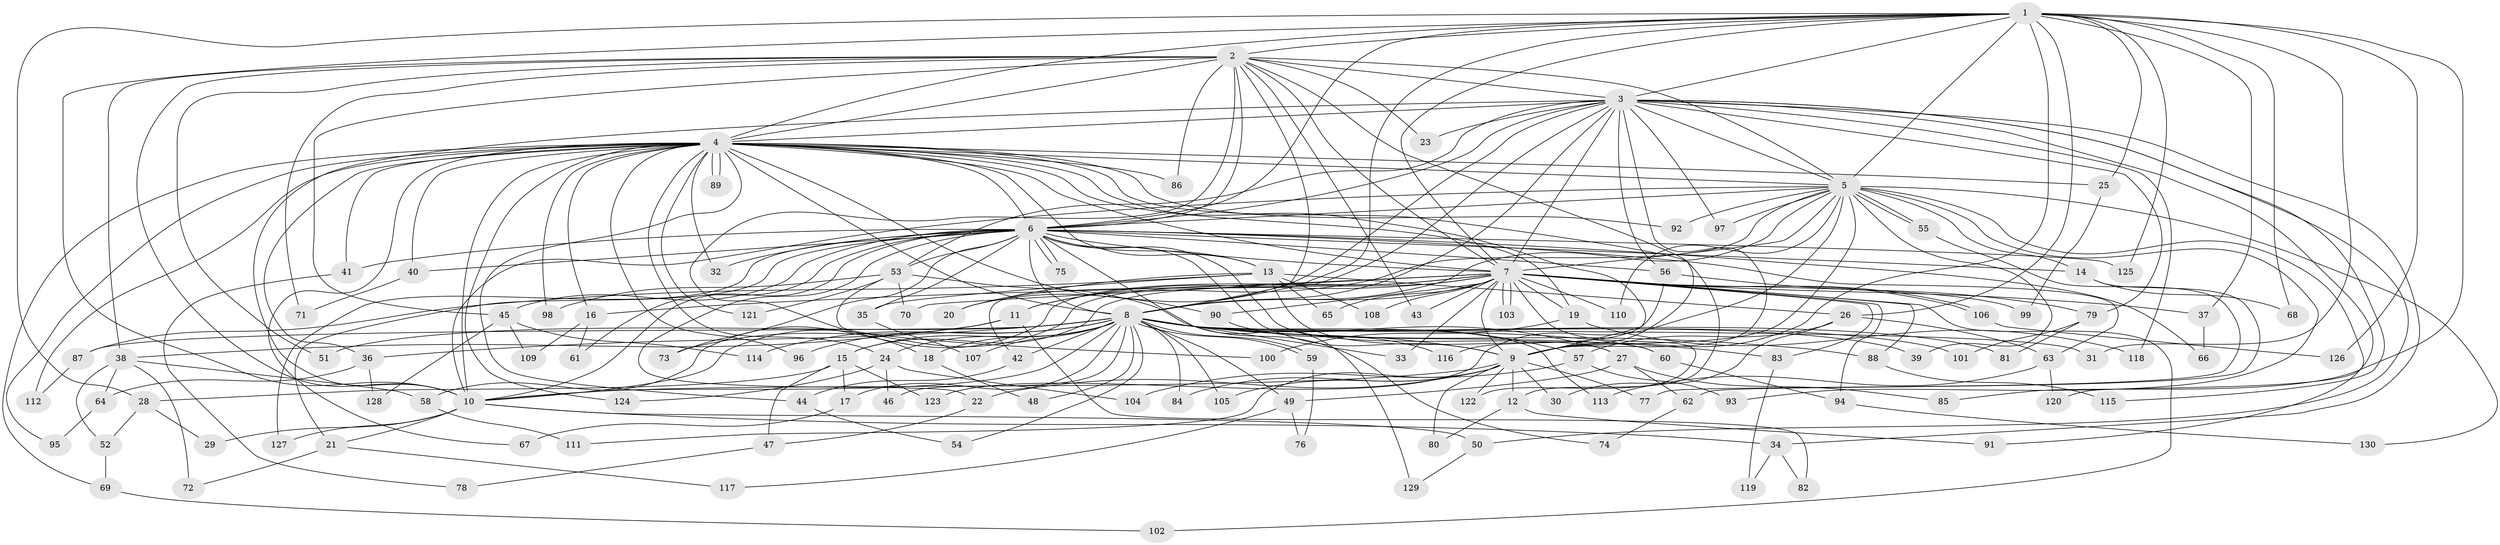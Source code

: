 // Generated by graph-tools (version 1.1) at 2025/25/03/09/25 03:25:47]
// undirected, 130 vertices, 285 edges
graph export_dot {
graph [start="1"]
  node [color=gray90,style=filled];
  1;
  2;
  3;
  4;
  5;
  6;
  7;
  8;
  9;
  10;
  11;
  12;
  13;
  14;
  15;
  16;
  17;
  18;
  19;
  20;
  21;
  22;
  23;
  24;
  25;
  26;
  27;
  28;
  29;
  30;
  31;
  32;
  33;
  34;
  35;
  36;
  37;
  38;
  39;
  40;
  41;
  42;
  43;
  44;
  45;
  46;
  47;
  48;
  49;
  50;
  51;
  52;
  53;
  54;
  55;
  56;
  57;
  58;
  59;
  60;
  61;
  62;
  63;
  64;
  65;
  66;
  67;
  68;
  69;
  70;
  71;
  72;
  73;
  74;
  75;
  76;
  77;
  78;
  79;
  80;
  81;
  82;
  83;
  84;
  85;
  86;
  87;
  88;
  89;
  90;
  91;
  92;
  93;
  94;
  95;
  96;
  97;
  98;
  99;
  100;
  101;
  102;
  103;
  104;
  105;
  106;
  107;
  108;
  109;
  110;
  111;
  112;
  113;
  114;
  115;
  116;
  117;
  118;
  119;
  120;
  121;
  122;
  123;
  124;
  125;
  126;
  127;
  128;
  129;
  130;
  1 -- 2;
  1 -- 3;
  1 -- 4;
  1 -- 5;
  1 -- 6;
  1 -- 7;
  1 -- 8;
  1 -- 9;
  1 -- 10;
  1 -- 25;
  1 -- 26;
  1 -- 28;
  1 -- 31;
  1 -- 37;
  1 -- 68;
  1 -- 85;
  1 -- 125;
  1 -- 126;
  2 -- 3;
  2 -- 4;
  2 -- 5;
  2 -- 6;
  2 -- 7;
  2 -- 8;
  2 -- 9;
  2 -- 10;
  2 -- 18;
  2 -- 23;
  2 -- 38;
  2 -- 43;
  2 -- 45;
  2 -- 51;
  2 -- 71;
  2 -- 86;
  3 -- 4;
  3 -- 5;
  3 -- 6;
  3 -- 7;
  3 -- 8;
  3 -- 9;
  3 -- 10;
  3 -- 20;
  3 -- 23;
  3 -- 34;
  3 -- 42;
  3 -- 50;
  3 -- 53;
  3 -- 56;
  3 -- 79;
  3 -- 97;
  3 -- 115;
  3 -- 118;
  3 -- 120;
  4 -- 5;
  4 -- 6;
  4 -- 7;
  4 -- 8;
  4 -- 9;
  4 -- 10;
  4 -- 12;
  4 -- 13;
  4 -- 16;
  4 -- 19;
  4 -- 24;
  4 -- 25;
  4 -- 32;
  4 -- 36;
  4 -- 40;
  4 -- 41;
  4 -- 44;
  4 -- 67;
  4 -- 69;
  4 -- 86;
  4 -- 89;
  4 -- 89;
  4 -- 90;
  4 -- 92;
  4 -- 95;
  4 -- 96;
  4 -- 98;
  4 -- 112;
  4 -- 121;
  4 -- 124;
  5 -- 6;
  5 -- 7;
  5 -- 8;
  5 -- 9;
  5 -- 10;
  5 -- 11;
  5 -- 14;
  5 -- 39;
  5 -- 55;
  5 -- 55;
  5 -- 91;
  5 -- 92;
  5 -- 93;
  5 -- 97;
  5 -- 110;
  5 -- 123;
  5 -- 130;
  6 -- 7;
  6 -- 8;
  6 -- 9;
  6 -- 10;
  6 -- 13;
  6 -- 14;
  6 -- 21;
  6 -- 22;
  6 -- 27;
  6 -- 32;
  6 -- 35;
  6 -- 40;
  6 -- 41;
  6 -- 45;
  6 -- 53;
  6 -- 56;
  6 -- 61;
  6 -- 63;
  6 -- 66;
  6 -- 73;
  6 -- 75;
  6 -- 75;
  6 -- 125;
  6 -- 127;
  6 -- 129;
  7 -- 8;
  7 -- 9;
  7 -- 10;
  7 -- 11;
  7 -- 15;
  7 -- 16;
  7 -- 19;
  7 -- 33;
  7 -- 37;
  7 -- 43;
  7 -- 58;
  7 -- 65;
  7 -- 70;
  7 -- 83;
  7 -- 88;
  7 -- 90;
  7 -- 94;
  7 -- 99;
  7 -- 102;
  7 -- 103;
  7 -- 103;
  7 -- 106;
  7 -- 106;
  7 -- 108;
  7 -- 110;
  7 -- 122;
  8 -- 9;
  8 -- 10;
  8 -- 15;
  8 -- 17;
  8 -- 18;
  8 -- 24;
  8 -- 27;
  8 -- 31;
  8 -- 33;
  8 -- 36;
  8 -- 39;
  8 -- 42;
  8 -- 46;
  8 -- 48;
  8 -- 49;
  8 -- 51;
  8 -- 54;
  8 -- 57;
  8 -- 59;
  8 -- 59;
  8 -- 60;
  8 -- 81;
  8 -- 83;
  8 -- 84;
  8 -- 87;
  8 -- 88;
  8 -- 96;
  8 -- 101;
  8 -- 105;
  8 -- 107;
  8 -- 113;
  8 -- 114;
  9 -- 10;
  9 -- 12;
  9 -- 22;
  9 -- 30;
  9 -- 77;
  9 -- 80;
  9 -- 84;
  9 -- 105;
  9 -- 111;
  9 -- 122;
  10 -- 21;
  10 -- 29;
  10 -- 34;
  10 -- 50;
  10 -- 127;
  11 -- 38;
  11 -- 73;
  11 -- 82;
  12 -- 80;
  12 -- 91;
  13 -- 20;
  13 -- 26;
  13 -- 35;
  13 -- 60;
  13 -- 65;
  13 -- 87;
  13 -- 108;
  14 -- 62;
  14 -- 68;
  15 -- 17;
  15 -- 28;
  15 -- 47;
  15 -- 123;
  16 -- 61;
  16 -- 109;
  17 -- 67;
  18 -- 48;
  19 -- 100;
  19 -- 118;
  21 -- 72;
  21 -- 117;
  22 -- 47;
  24 -- 46;
  24 -- 104;
  24 -- 124;
  25 -- 99;
  26 -- 30;
  26 -- 57;
  26 -- 63;
  27 -- 49;
  27 -- 62;
  27 -- 85;
  28 -- 29;
  28 -- 52;
  34 -- 82;
  34 -- 119;
  35 -- 107;
  36 -- 64;
  36 -- 128;
  37 -- 66;
  38 -- 52;
  38 -- 58;
  38 -- 64;
  38 -- 72;
  40 -- 71;
  41 -- 78;
  42 -- 44;
  44 -- 54;
  45 -- 109;
  45 -- 114;
  45 -- 128;
  47 -- 78;
  49 -- 76;
  49 -- 117;
  50 -- 129;
  52 -- 69;
  53 -- 70;
  53 -- 74;
  53 -- 98;
  53 -- 100;
  53 -- 121;
  55 -- 77;
  56 -- 79;
  56 -- 116;
  57 -- 93;
  57 -- 104;
  58 -- 111;
  59 -- 76;
  60 -- 94;
  62 -- 74;
  63 -- 113;
  63 -- 120;
  64 -- 95;
  69 -- 102;
  79 -- 81;
  79 -- 101;
  83 -- 119;
  87 -- 112;
  88 -- 115;
  90 -- 116;
  94 -- 130;
  106 -- 126;
}
